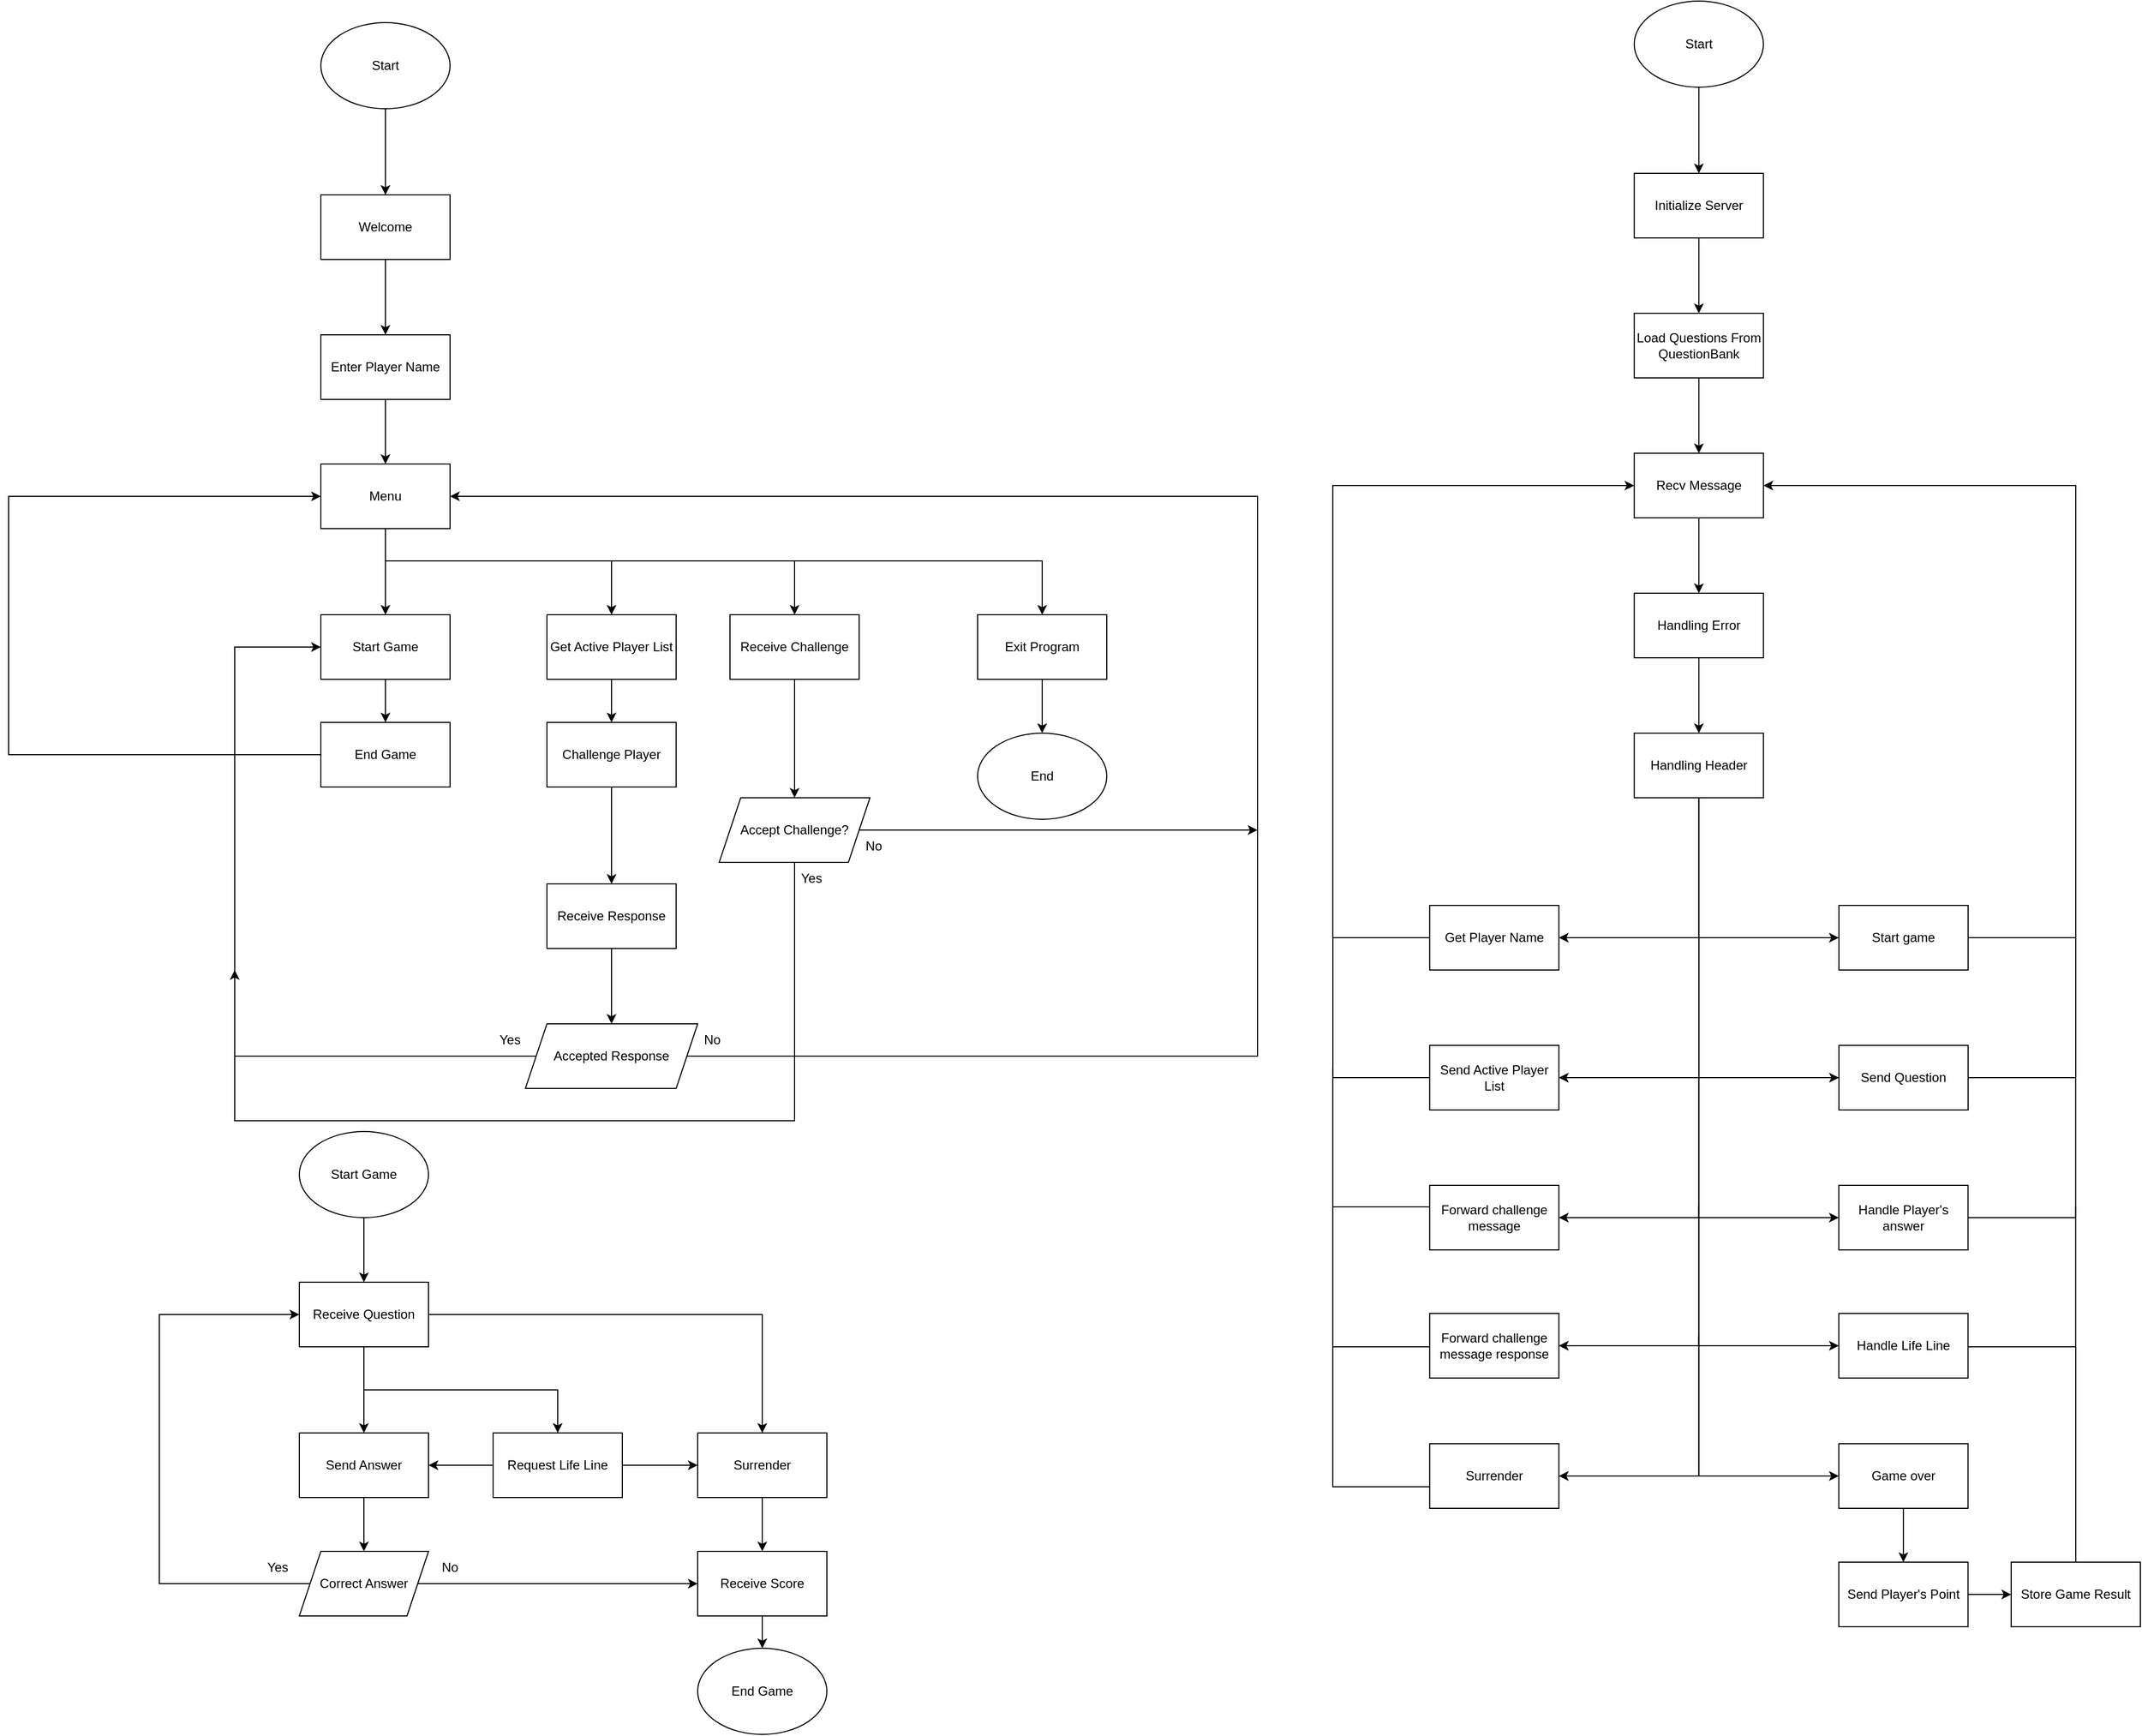 <mxfile version="21.3.7" type="google">
  <diagram name="Page-1" id="sjQcjP6nZ6vpDzcqpWq9">
    <mxGraphModel grid="1" page="1" gridSize="10" guides="1" tooltips="1" connect="1" arrows="1" fold="1" pageScale="1" pageWidth="2336" pageHeight="1654" math="0" shadow="0">
      <root>
        <mxCell id="0" />
        <mxCell id="1" parent="0" />
        <mxCell id="sGOGW33jDADOlJUQ6Ie_-1" value="Start" style="ellipse;whiteSpace=wrap;html=1;" vertex="1" parent="1">
          <mxGeometry x="1559.89" y="20" width="120" height="80" as="geometry" />
        </mxCell>
        <mxCell id="sGOGW33jDADOlJUQ6Ie_-3" value="Initialize Server" style="rounded=0;whiteSpace=wrap;html=1;" vertex="1" parent="1">
          <mxGeometry x="1559.89" y="180" width="120" height="60" as="geometry" />
        </mxCell>
        <mxCell id="sGOGW33jDADOlJUQ6Ie_-4" value="" style="endArrow=classic;html=1;rounded=0;exitX=0.5;exitY=1;exitDx=0;exitDy=0;" edge="1" parent="1" source="sGOGW33jDADOlJUQ6Ie_-1" target="sGOGW33jDADOlJUQ6Ie_-3">
          <mxGeometry width="50" height="50" relative="1" as="geometry">
            <mxPoint x="1629.89" y="310" as="sourcePoint" />
            <mxPoint x="1679.89" y="260" as="targetPoint" />
          </mxGeometry>
        </mxCell>
        <mxCell id="sGOGW33jDADOlJUQ6Ie_-5" value="Start" style="ellipse;whiteSpace=wrap;html=1;" vertex="1" parent="1">
          <mxGeometry x="340" y="40" width="120" height="80" as="geometry" />
        </mxCell>
        <mxCell id="sGOGW33jDADOlJUQ6Ie_-6" value="Welcome" style="rounded=0;whiteSpace=wrap;html=1;" vertex="1" parent="1">
          <mxGeometry x="340" y="200" width="120" height="60" as="geometry" />
        </mxCell>
        <mxCell id="sGOGW33jDADOlJUQ6Ie_-7" value="" style="endArrow=classic;html=1;rounded=0;exitX=0.5;exitY=1;exitDx=0;exitDy=0;" edge="1" parent="1" source="sGOGW33jDADOlJUQ6Ie_-5" target="sGOGW33jDADOlJUQ6Ie_-6">
          <mxGeometry width="50" height="50" relative="1" as="geometry">
            <mxPoint x="410" y="330" as="sourcePoint" />
            <mxPoint x="460" y="280" as="targetPoint" />
          </mxGeometry>
        </mxCell>
        <mxCell id="sGOGW33jDADOlJUQ6Ie_-8" value="Load Questions From QuestionBank" style="rounded=0;whiteSpace=wrap;html=1;" vertex="1" parent="1">
          <mxGeometry x="1559.89" y="310" width="120" height="60" as="geometry" />
        </mxCell>
        <mxCell id="sGOGW33jDADOlJUQ6Ie_-9" value="" style="endArrow=classic;html=1;rounded=0;exitX=0.5;exitY=1;exitDx=0;exitDy=0;" edge="1" parent="1" source="sGOGW33jDADOlJUQ6Ie_-3" target="sGOGW33jDADOlJUQ6Ie_-8">
          <mxGeometry width="50" height="50" relative="1" as="geometry">
            <mxPoint x="1289.89" y="380" as="sourcePoint" />
            <mxPoint x="1339.89" y="330" as="targetPoint" />
          </mxGeometry>
        </mxCell>
        <mxCell id="sGOGW33jDADOlJUQ6Ie_-10" value="Enter Player Name" style="rounded=0;whiteSpace=wrap;html=1;" vertex="1" parent="1">
          <mxGeometry x="340" y="330" width="120" height="60" as="geometry" />
        </mxCell>
        <mxCell id="sGOGW33jDADOlJUQ6Ie_-11" value="" style="endArrow=classic;html=1;rounded=0;exitX=0.5;exitY=1;exitDx=0;exitDy=0;entryX=0.5;entryY=0;entryDx=0;entryDy=0;" edge="1" parent="1" source="sGOGW33jDADOlJUQ6Ie_-6" target="sGOGW33jDADOlJUQ6Ie_-10">
          <mxGeometry width="50" height="50" relative="1" as="geometry">
            <mxPoint x="720" y="410" as="sourcePoint" />
            <mxPoint x="770" y="360" as="targetPoint" />
          </mxGeometry>
        </mxCell>
        <mxCell id="sGOGW33jDADOlJUQ6Ie_-12" value="Menu" style="rounded=0;whiteSpace=wrap;html=1;" vertex="1" parent="1">
          <mxGeometry x="340" y="450" width="120" height="60" as="geometry" />
        </mxCell>
        <mxCell id="sGOGW33jDADOlJUQ6Ie_-13" value="" style="endArrow=classic;html=1;rounded=0;exitX=0.5;exitY=1;exitDx=0;exitDy=0;entryX=0.5;entryY=0;entryDx=0;entryDy=0;" edge="1" parent="1" source="sGOGW33jDADOlJUQ6Ie_-10" target="sGOGW33jDADOlJUQ6Ie_-12">
          <mxGeometry width="50" height="50" relative="1" as="geometry">
            <mxPoint x="720" y="410" as="sourcePoint" />
            <mxPoint x="770" y="360" as="targetPoint" />
          </mxGeometry>
        </mxCell>
        <mxCell id="56DCosw7rQej9qdlcNKe-1" value="Recv Message" style="rounded=0;whiteSpace=wrap;html=1;" vertex="1" parent="1">
          <mxGeometry x="1559.89" y="440" width="120" height="60" as="geometry" />
        </mxCell>
        <mxCell id="56DCosw7rQej9qdlcNKe-2" value="" style="endArrow=classic;html=1;rounded=0;exitX=0.5;exitY=1;exitDx=0;exitDy=0;" edge="1" parent="1" target="56DCosw7rQej9qdlcNKe-1">
          <mxGeometry width="50" height="50" relative="1" as="geometry">
            <mxPoint x="1619.89" y="370" as="sourcePoint" />
            <mxPoint x="1339.89" y="460" as="targetPoint" />
          </mxGeometry>
        </mxCell>
        <mxCell id="56DCosw7rQej9qdlcNKe-3" value="Handling Error" style="rounded=0;whiteSpace=wrap;html=1;" vertex="1" parent="1">
          <mxGeometry x="1559.89" y="570" width="120" height="60" as="geometry" />
        </mxCell>
        <mxCell id="56DCosw7rQej9qdlcNKe-4" value="" style="endArrow=classic;html=1;rounded=0;exitX=0.5;exitY=1;exitDx=0;exitDy=0;" edge="1" parent="1" target="56DCosw7rQej9qdlcNKe-3">
          <mxGeometry width="50" height="50" relative="1" as="geometry">
            <mxPoint x="1619.89" y="500" as="sourcePoint" />
            <mxPoint x="1339.89" y="590" as="targetPoint" />
          </mxGeometry>
        </mxCell>
        <mxCell id="56DCosw7rQej9qdlcNKe-5" value="Handling Header" style="rounded=0;whiteSpace=wrap;html=1;" vertex="1" parent="1">
          <mxGeometry x="1559.89" y="700" width="120" height="60" as="geometry" />
        </mxCell>
        <mxCell id="56DCosw7rQej9qdlcNKe-6" value="" style="endArrow=classic;html=1;rounded=0;exitX=0.5;exitY=1;exitDx=0;exitDy=0;" edge="1" parent="1" target="56DCosw7rQej9qdlcNKe-5">
          <mxGeometry width="50" height="50" relative="1" as="geometry">
            <mxPoint x="1619.89" y="630" as="sourcePoint" />
            <mxPoint x="1339.89" y="720" as="targetPoint" />
          </mxGeometry>
        </mxCell>
        <mxCell id="sGOGW33jDADOlJUQ6Ie_-16" value="Challenge Player" style="rounded=0;whiteSpace=wrap;html=1;" vertex="1" parent="1">
          <mxGeometry x="550" y="690" width="120" height="60" as="geometry" />
        </mxCell>
        <mxCell id="56DCosw7rQej9qdlcNKe-10" style="edgeStyle=orthogonalEdgeStyle;rounded=0;orthogonalLoop=1;jettySize=auto;html=1;entryX=0;entryY=0.5;entryDx=0;entryDy=0;exitX=0;exitY=0.5;exitDx=0;exitDy=0;" edge="1" parent="1" source="56DCosw7rQej9qdlcNKe-7" target="56DCosw7rQej9qdlcNKe-1">
          <mxGeometry relative="1" as="geometry">
            <Array as="points">
              <mxPoint x="1279.89" y="890" />
              <mxPoint x="1279.89" y="470" />
            </Array>
          </mxGeometry>
        </mxCell>
        <mxCell id="56DCosw7rQej9qdlcNKe-7" value="Get Player Name" style="rounded=0;whiteSpace=wrap;html=1;" vertex="1" parent="1">
          <mxGeometry x="1369.89" y="860" width="120" height="60" as="geometry" />
        </mxCell>
        <mxCell id="56DCosw7rQej9qdlcNKe-8" value="" style="endArrow=classic;html=1;rounded=0;exitX=0.5;exitY=1;exitDx=0;exitDy=0;entryX=1;entryY=0.5;entryDx=0;entryDy=0;" edge="1" parent="1" source="56DCosw7rQej9qdlcNKe-5" target="56DCosw7rQej9qdlcNKe-7">
          <mxGeometry width="50" height="50" relative="1" as="geometry">
            <mxPoint x="1419.89" y="630" as="sourcePoint" />
            <mxPoint x="1139.89" y="720" as="targetPoint" />
            <Array as="points">
              <mxPoint x="1619.89" y="890" />
            </Array>
          </mxGeometry>
        </mxCell>
        <mxCell id="sGOGW33jDADOlJUQ6Ie_-18" value="" style="endArrow=classic;html=1;rounded=0;" edge="1" parent="1">
          <mxGeometry width="50" height="50" relative="1" as="geometry">
            <mxPoint x="400" y="510" as="sourcePoint" />
            <mxPoint x="400" y="590" as="targetPoint" />
          </mxGeometry>
        </mxCell>
        <mxCell id="sGOGW33jDADOlJUQ6Ie_-19" value="Receive Challenge" style="rounded=0;whiteSpace=wrap;html=1;" vertex="1" parent="1">
          <mxGeometry x="720" y="590" width="120" height="60" as="geometry" />
        </mxCell>
        <mxCell id="sGOGW33jDADOlJUQ6Ie_-21" value="" style="endArrow=classic;html=1;rounded=0;entryX=0.5;entryY=0;entryDx=0;entryDy=0;" edge="1" parent="1">
          <mxGeometry width="50" height="50" relative="1" as="geometry">
            <mxPoint x="780" y="650" as="sourcePoint" />
            <mxPoint x="780" y="760" as="targetPoint" />
            <Array as="points">
              <mxPoint x="780" y="700" />
            </Array>
          </mxGeometry>
        </mxCell>
        <mxCell id="56DCosw7rQej9qdlcNKe-11" value="Send Active Player List" style="rounded=0;whiteSpace=wrap;html=1;" vertex="1" parent="1">
          <mxGeometry x="1369.89" y="990" width="120" height="60" as="geometry" />
        </mxCell>
        <mxCell id="sGOGW33jDADOlJUQ6Ie_-24" value="Start Game" style="rounded=0;whiteSpace=wrap;html=1;" vertex="1" parent="1">
          <mxGeometry x="340" y="590" width="120" height="60" as="geometry" />
        </mxCell>
        <mxCell id="56DCosw7rQej9qdlcNKe-12" value="" style="endArrow=classic;html=1;rounded=0;exitX=0.5;exitY=1;exitDx=0;exitDy=0;entryX=1;entryY=0.5;entryDx=0;entryDy=0;" edge="1" parent="1" target="56DCosw7rQej9qdlcNKe-11">
          <mxGeometry width="50" height="50" relative="1" as="geometry">
            <mxPoint x="1619.89" y="890" as="sourcePoint" />
            <mxPoint x="1139.89" y="850" as="targetPoint" />
            <Array as="points">
              <mxPoint x="1619.89" y="1020" />
            </Array>
          </mxGeometry>
        </mxCell>
        <mxCell id="56DCosw7rQej9qdlcNKe-13" value="Forward challenge message" style="rounded=0;whiteSpace=wrap;html=1;" vertex="1" parent="1">
          <mxGeometry x="1369.89" y="1120" width="120" height="60" as="geometry" />
        </mxCell>
        <mxCell id="56DCosw7rQej9qdlcNKe-14" value="" style="endArrow=classic;html=1;rounded=0;exitX=0.5;exitY=1;exitDx=0;exitDy=0;entryX=1;entryY=0.5;entryDx=0;entryDy=0;" edge="1" parent="1" target="56DCosw7rQej9qdlcNKe-13">
          <mxGeometry width="50" height="50" relative="1" as="geometry">
            <mxPoint x="1619.89" y="1020" as="sourcePoint" />
            <mxPoint x="1139.89" y="980" as="targetPoint" />
            <Array as="points">
              <mxPoint x="1619.89" y="1150" />
            </Array>
          </mxGeometry>
        </mxCell>
        <mxCell id="sGOGW33jDADOlJUQ6Ie_-26" value="" style="endArrow=classic;html=1;rounded=0;entryX=0.5;entryY=0;entryDx=0;entryDy=0;" edge="1" parent="1" target="O86maG589rp5_lnj7lRw-1">
          <mxGeometry width="50" height="50" relative="1" as="geometry">
            <mxPoint x="400" y="540" as="sourcePoint" />
            <mxPoint x="780" y="560" as="targetPoint" />
            <Array as="points">
              <mxPoint x="610" y="540" />
            </Array>
          </mxGeometry>
        </mxCell>
        <mxCell id="56DCosw7rQej9qdlcNKe-15" value="Forward challenge message response" style="rounded=0;whiteSpace=wrap;html=1;" vertex="1" parent="1">
          <mxGeometry x="1369.89" y="1239" width="120" height="60" as="geometry" />
        </mxCell>
        <mxCell id="sGOGW33jDADOlJUQ6Ie_-27" value="" style="endArrow=classic;html=1;rounded=0;entryX=0.5;entryY=0;entryDx=0;entryDy=0;" edge="1" parent="1" target="sGOGW33jDADOlJUQ6Ie_-19">
          <mxGeometry width="50" height="50" relative="1" as="geometry">
            <mxPoint x="610" y="540" as="sourcePoint" />
            <mxPoint x="780" y="560" as="targetPoint" />
            <Array as="points">
              <mxPoint x="780" y="540" />
            </Array>
          </mxGeometry>
        </mxCell>
        <mxCell id="56DCosw7rQej9qdlcNKe-16" value="" style="endArrow=classic;html=1;rounded=0;exitX=0.5;exitY=1;exitDx=0;exitDy=0;entryX=1;entryY=0.5;entryDx=0;entryDy=0;" edge="1" parent="1" target="56DCosw7rQej9qdlcNKe-15">
          <mxGeometry width="50" height="50" relative="1" as="geometry">
            <mxPoint x="1619.89" y="1139" as="sourcePoint" />
            <mxPoint x="1139.89" y="1099" as="targetPoint" />
            <Array as="points">
              <mxPoint x="1619.89" y="1269" />
            </Array>
          </mxGeometry>
        </mxCell>
        <mxCell id="56DCosw7rQej9qdlcNKe-43" style="edgeStyle=orthogonalEdgeStyle;rounded=0;orthogonalLoop=1;jettySize=auto;html=1;entryX=1;entryY=0.5;entryDx=0;entryDy=0;exitX=1;exitY=0.5;exitDx=0;exitDy=0;" edge="1" parent="1" source="56DCosw7rQej9qdlcNKe-17" target="56DCosw7rQej9qdlcNKe-1">
          <mxGeometry relative="1" as="geometry">
            <Array as="points">
              <mxPoint x="1900" y="890" />
              <mxPoint x="1970" y="890" />
              <mxPoint x="1970" y="470" />
            </Array>
          </mxGeometry>
        </mxCell>
        <mxCell id="56DCosw7rQej9qdlcNKe-17" value="Start game" style="rounded=0;whiteSpace=wrap;html=1;" vertex="1" parent="1">
          <mxGeometry x="1750.0" y="860" width="120" height="60" as="geometry" />
        </mxCell>
        <mxCell id="56DCosw7rQej9qdlcNKe-18" value="" style="endArrow=classic;html=1;rounded=0;exitX=0.5;exitY=1;exitDx=0;exitDy=0;" edge="1" parent="1">
          <mxGeometry width="50" height="50" relative="1" as="geometry">
            <mxPoint x="1619.89" y="760" as="sourcePoint" />
            <mxPoint x="1749.89" y="890" as="targetPoint" />
            <Array as="points">
              <mxPoint x="1619.89" y="890" />
            </Array>
          </mxGeometry>
        </mxCell>
        <mxCell id="sGOGW33jDADOlJUQ6Ie_-28" value="" style="endArrow=classic;html=1;rounded=0;exitX=0.5;exitY=1;exitDx=0;exitDy=0;entryX=0.5;entryY=0;entryDx=0;entryDy=0;" edge="1" parent="1" source="sGOGW33jDADOlJUQ6Ie_-16" target="sGOGW33jDADOlJUQ6Ie_-29">
          <mxGeometry width="50" height="50" relative="1" as="geometry">
            <mxPoint x="590" y="790" as="sourcePoint" />
            <mxPoint x="610" y="790" as="targetPoint" />
          </mxGeometry>
        </mxCell>
        <mxCell id="sGOGW33jDADOlJUQ6Ie_-29" value="Receive Response" style="rounded=0;whiteSpace=wrap;html=1;" vertex="1" parent="1">
          <mxGeometry x="550" y="840" width="120" height="60" as="geometry" />
        </mxCell>
        <mxCell id="56DCosw7rQej9qdlcNKe-19" value="Send Question" style="rounded=0;whiteSpace=wrap;html=1;" vertex="1" parent="1">
          <mxGeometry x="1750.0" y="990" width="120" height="60" as="geometry" />
        </mxCell>
        <mxCell id="56DCosw7rQej9qdlcNKe-20" value="" style="endArrow=classic;html=1;rounded=0;exitX=0.5;exitY=1;exitDx=0;exitDy=0;" edge="1" parent="1">
          <mxGeometry width="50" height="50" relative="1" as="geometry">
            <mxPoint x="1620.0" y="890" as="sourcePoint" />
            <mxPoint x="1750.0" y="1020" as="targetPoint" />
            <Array as="points">
              <mxPoint x="1620.0" y="1020" />
            </Array>
          </mxGeometry>
        </mxCell>
        <mxCell id="56DCosw7rQej9qdlcNKe-23" value="Handle Player&#39;s answer" style="rounded=0;whiteSpace=wrap;html=1;" vertex="1" parent="1">
          <mxGeometry x="1749.89" y="1120" width="120" height="60" as="geometry" />
        </mxCell>
        <mxCell id="56DCosw7rQej9qdlcNKe-24" value="" style="endArrow=classic;html=1;rounded=0;exitX=0.5;exitY=1;exitDx=0;exitDy=0;" edge="1" parent="1">
          <mxGeometry width="50" height="50" relative="1" as="geometry">
            <mxPoint x="1619.89" y="1020" as="sourcePoint" />
            <mxPoint x="1749.89" y="1150" as="targetPoint" />
            <Array as="points">
              <mxPoint x="1619.89" y="1150" />
            </Array>
          </mxGeometry>
        </mxCell>
        <mxCell id="56DCosw7rQej9qdlcNKe-26" value="Handle Life Line" style="rounded=0;whiteSpace=wrap;html=1;" vertex="1" parent="1">
          <mxGeometry x="1749.89" y="1239" width="120" height="60" as="geometry" />
        </mxCell>
        <mxCell id="56DCosw7rQej9qdlcNKe-27" value="" style="endArrow=classic;html=1;rounded=0;exitX=0.5;exitY=1;exitDx=0;exitDy=0;" edge="1" parent="1">
          <mxGeometry width="50" height="50" relative="1" as="geometry">
            <mxPoint x="1619.89" y="1139" as="sourcePoint" />
            <mxPoint x="1749.89" y="1269" as="targetPoint" />
            <Array as="points">
              <mxPoint x="1619.89" y="1269" />
            </Array>
          </mxGeometry>
        </mxCell>
        <mxCell id="56DCosw7rQej9qdlcNKe-30" value="Surrender" style="rounded=0;whiteSpace=wrap;html=1;" vertex="1" parent="1">
          <mxGeometry x="1369.89" y="1360" width="120" height="60" as="geometry" />
        </mxCell>
        <mxCell id="56DCosw7rQej9qdlcNKe-31" value="" style="endArrow=classic;html=1;rounded=0;exitX=0.5;exitY=1;exitDx=0;exitDy=0;entryX=1;entryY=0.5;entryDx=0;entryDy=0;" edge="1" parent="1" target="56DCosw7rQej9qdlcNKe-30">
          <mxGeometry width="50" height="50" relative="1" as="geometry">
            <mxPoint x="1619.89" y="1260" as="sourcePoint" />
            <mxPoint x="1139.89" y="1220" as="targetPoint" />
            <Array as="points">
              <mxPoint x="1619.89" y="1390" />
            </Array>
          </mxGeometry>
        </mxCell>
        <mxCell id="56DCosw7rQej9qdlcNKe-32" value="Send Player&#39;s Point" style="rounded=0;whiteSpace=wrap;html=1;" vertex="1" parent="1">
          <mxGeometry x="1749.89" y="1470" width="120" height="60" as="geometry" />
        </mxCell>
        <mxCell id="56DCosw7rQej9qdlcNKe-34" value="Game over" style="rounded=0;whiteSpace=wrap;html=1;" vertex="1" parent="1">
          <mxGeometry x="1749.89" y="1360" width="120" height="60" as="geometry" />
        </mxCell>
        <mxCell id="56DCosw7rQej9qdlcNKe-35" value="" style="endArrow=classic;html=1;rounded=0;exitX=0.5;exitY=1;exitDx=0;exitDy=0;" edge="1" parent="1">
          <mxGeometry width="50" height="50" relative="1" as="geometry">
            <mxPoint x="1619.89" y="1260" as="sourcePoint" />
            <mxPoint x="1749.89" y="1390" as="targetPoint" />
            <Array as="points">
              <mxPoint x="1619.89" y="1390" />
            </Array>
          </mxGeometry>
        </mxCell>
        <mxCell id="56DCosw7rQej9qdlcNKe-39" value="" style="endArrow=none;html=1;rounded=0;exitX=0;exitY=0.5;exitDx=0;exitDy=0;" edge="1" parent="1">
          <mxGeometry width="50" height="50" relative="1" as="geometry">
            <mxPoint x="1369.89" y="1140" as="sourcePoint" />
            <mxPoint x="1279.89" y="1010" as="targetPoint" />
            <Array as="points">
              <mxPoint x="1279.89" y="1140" />
            </Array>
          </mxGeometry>
        </mxCell>
        <mxCell id="56DCosw7rQej9qdlcNKe-38" value="" style="endArrow=none;html=1;rounded=0;exitX=0;exitY=0.5;exitDx=0;exitDy=0;" edge="1" parent="1" source="56DCosw7rQej9qdlcNKe-11">
          <mxGeometry width="50" height="50" relative="1" as="geometry">
            <mxPoint x="1390" y="980" as="sourcePoint" />
            <mxPoint x="1280" y="890" as="targetPoint" />
            <Array as="points">
              <mxPoint x="1280" y="1020" />
            </Array>
          </mxGeometry>
        </mxCell>
        <mxCell id="56DCosw7rQej9qdlcNKe-41" value="" style="endArrow=none;html=1;rounded=0;exitX=0;exitY=0.5;exitDx=0;exitDy=0;" edge="1" parent="1">
          <mxGeometry width="50" height="50" relative="1" as="geometry">
            <mxPoint x="1369.89" y="1400" as="sourcePoint" />
            <mxPoint x="1279.89" y="1270" as="targetPoint" />
            <Array as="points">
              <mxPoint x="1279.89" y="1400" />
            </Array>
          </mxGeometry>
        </mxCell>
        <mxCell id="56DCosw7rQej9qdlcNKe-40" value="" style="endArrow=none;html=1;rounded=0;exitX=0;exitY=0.5;exitDx=0;exitDy=0;" edge="1" parent="1">
          <mxGeometry width="50" height="50" relative="1" as="geometry">
            <mxPoint x="1369.89" y="1270" as="sourcePoint" />
            <mxPoint x="1279.89" y="1140" as="targetPoint" />
            <Array as="points">
              <mxPoint x="1279.89" y="1270" />
            </Array>
          </mxGeometry>
        </mxCell>
        <mxCell id="56DCosw7rQej9qdlcNKe-44" value="" style="endArrow=none;html=1;rounded=0;exitX=1;exitY=0.5;exitDx=0;exitDy=0;" edge="1" parent="1" source="56DCosw7rQej9qdlcNKe-19">
          <mxGeometry width="50" height="50" relative="1" as="geometry">
            <mxPoint x="1390" y="1230" as="sourcePoint" />
            <mxPoint x="1970" y="890" as="targetPoint" />
            <Array as="points">
              <mxPoint x="1970" y="1020" />
            </Array>
          </mxGeometry>
        </mxCell>
        <mxCell id="56DCosw7rQej9qdlcNKe-46" value="" style="endArrow=none;html=1;rounded=0;exitX=1;exitY=0.5;exitDx=0;exitDy=0;" edge="1" parent="1">
          <mxGeometry width="50" height="50" relative="1" as="geometry">
            <mxPoint x="1869.89" y="1270" as="sourcePoint" />
            <mxPoint x="1969.89" y="1140" as="targetPoint" />
            <Array as="points">
              <mxPoint x="1969.89" y="1270" />
            </Array>
          </mxGeometry>
        </mxCell>
        <mxCell id="56DCosw7rQej9qdlcNKe-45" value="" style="endArrow=none;html=1;rounded=0;exitX=1;exitY=0.5;exitDx=0;exitDy=0;" edge="1" parent="1">
          <mxGeometry width="50" height="50" relative="1" as="geometry">
            <mxPoint x="1869.89" y="1150" as="sourcePoint" />
            <mxPoint x="1969.89" y="1020" as="targetPoint" />
            <Array as="points">
              <mxPoint x="1969.89" y="1150" />
            </Array>
          </mxGeometry>
        </mxCell>
        <mxCell id="sGOGW33jDADOlJUQ6Ie_-39" value="Exit Program" style="rounded=0;whiteSpace=wrap;html=1;" vertex="1" parent="1">
          <mxGeometry x="950" y="590" width="120" height="60" as="geometry" />
        </mxCell>
        <mxCell id="sGOGW33jDADOlJUQ6Ie_-41" value="" style="endArrow=classic;html=1;rounded=0;entryX=0.5;entryY=0;entryDx=0;entryDy=0;" edge="1" parent="1" target="sGOGW33jDADOlJUQ6Ie_-39">
          <mxGeometry width="50" height="50" relative="1" as="geometry">
            <mxPoint x="780" y="540" as="sourcePoint" />
            <mxPoint x="730" y="560" as="targetPoint" />
            <Array as="points">
              <mxPoint x="1010" y="540" />
            </Array>
          </mxGeometry>
        </mxCell>
        <mxCell id="sGOGW33jDADOlJUQ6Ie_-42" value="" style="endArrow=classic;html=1;rounded=0;exitX=0.5;exitY=1;exitDx=0;exitDy=0;entryX=0.5;entryY=0;entryDx=0;entryDy=0;" edge="1" parent="1" source="sGOGW33jDADOlJUQ6Ie_-39" target="sGOGW33jDADOlJUQ6Ie_-43">
          <mxGeometry width="50" height="50" relative="1" as="geometry">
            <mxPoint x="680" y="710" as="sourcePoint" />
            <mxPoint x="1080" y="690" as="targetPoint" />
          </mxGeometry>
        </mxCell>
        <mxCell id="sGOGW33jDADOlJUQ6Ie_-43" value="End" style="ellipse;whiteSpace=wrap;html=1;" vertex="1" parent="1">
          <mxGeometry x="950" y="700" width="120" height="80" as="geometry" />
        </mxCell>
        <mxCell id="sGOGW33jDADOlJUQ6Ie_-51" value="End Game" style="rounded=0;whiteSpace=wrap;html=1;" vertex="1" parent="1">
          <mxGeometry x="340" y="690" width="120" height="60" as="geometry" />
        </mxCell>
        <mxCell id="sGOGW33jDADOlJUQ6Ie_-52" value="" style="endArrow=classic;html=1;rounded=0;exitX=0.5;exitY=1;exitDx=0;exitDy=0;entryX=0.5;entryY=0;entryDx=0;entryDy=0;" edge="1" parent="1" source="sGOGW33jDADOlJUQ6Ie_-24" target="sGOGW33jDADOlJUQ6Ie_-51">
          <mxGeometry width="50" height="50" relative="1" as="geometry">
            <mxPoint x="540" y="810" as="sourcePoint" />
            <mxPoint x="590" y="760" as="targetPoint" />
          </mxGeometry>
        </mxCell>
        <mxCell id="sGOGW33jDADOlJUQ6Ie_-56" value="Start Game" style="ellipse;whiteSpace=wrap;html=1;" vertex="1" parent="1">
          <mxGeometry x="320" y="1070" width="120" height="80" as="geometry" />
        </mxCell>
        <mxCell id="sGOGW33jDADOlJUQ6Ie_-57" value="End Game" style="ellipse;whiteSpace=wrap;html=1;" vertex="1" parent="1">
          <mxGeometry x="690" y="1550" width="120" height="80" as="geometry" />
        </mxCell>
        <mxCell id="sGOGW33jDADOlJUQ6Ie_-58" value="Receive Question" style="rounded=0;whiteSpace=wrap;html=1;" vertex="1" parent="1">
          <mxGeometry x="320" y="1210" width="120" height="60" as="geometry" />
        </mxCell>
        <mxCell id="sGOGW33jDADOlJUQ6Ie_-59" value="" style="endArrow=classic;html=1;rounded=0;exitX=0.5;exitY=1;exitDx=0;exitDy=0;entryX=0.5;entryY=0;entryDx=0;entryDy=0;" edge="1" parent="1" source="sGOGW33jDADOlJUQ6Ie_-56" target="sGOGW33jDADOlJUQ6Ie_-58">
          <mxGeometry width="50" height="50" relative="1" as="geometry">
            <mxPoint x="290" y="1260" as="sourcePoint" />
            <mxPoint x="340" y="1210" as="targetPoint" />
          </mxGeometry>
        </mxCell>
        <mxCell id="sGOGW33jDADOlJUQ6Ie_-60" value="" style="endArrow=classic;html=1;rounded=0;exitX=0.5;exitY=1;exitDx=0;exitDy=0;" edge="1" parent="1" source="sGOGW33jDADOlJUQ6Ie_-58">
          <mxGeometry width="50" height="50" relative="1" as="geometry">
            <mxPoint x="290" y="1260" as="sourcePoint" />
            <mxPoint x="380" y="1350" as="targetPoint" />
          </mxGeometry>
        </mxCell>
        <mxCell id="sGOGW33jDADOlJUQ6Ie_-61" value="Send Answer" style="rounded=0;whiteSpace=wrap;html=1;" vertex="1" parent="1">
          <mxGeometry x="320" y="1350" width="120" height="60" as="geometry" />
        </mxCell>
        <mxCell id="sGOGW33jDADOlJUQ6Ie_-62" value="" style="endArrow=classic;html=1;rounded=0;" edge="1" parent="1">
          <mxGeometry width="50" height="50" relative="1" as="geometry">
            <mxPoint x="380" y="1310" as="sourcePoint" />
            <mxPoint x="560" y="1350" as="targetPoint" />
            <Array as="points">
              <mxPoint x="560" y="1310" />
            </Array>
          </mxGeometry>
        </mxCell>
        <mxCell id="sGOGW33jDADOlJUQ6Ie_-63" value="Request Life Line" style="rounded=0;whiteSpace=wrap;html=1;" vertex="1" parent="1">
          <mxGeometry x="500" y="1350" width="120" height="60" as="geometry" />
        </mxCell>
        <mxCell id="sGOGW33jDADOlJUQ6Ie_-64" value="" style="endArrow=classic;html=1;rounded=0;exitX=0;exitY=0.5;exitDx=0;exitDy=0;entryX=1;entryY=0.5;entryDx=0;entryDy=0;" edge="1" parent="1" source="sGOGW33jDADOlJUQ6Ie_-63" target="sGOGW33jDADOlJUQ6Ie_-61">
          <mxGeometry width="50" height="50" relative="1" as="geometry">
            <mxPoint x="290" y="1260" as="sourcePoint" />
            <mxPoint x="340" y="1210" as="targetPoint" />
          </mxGeometry>
        </mxCell>
        <mxCell id="sGOGW33jDADOlJUQ6Ie_-65" value="Surrender" style="rounded=0;whiteSpace=wrap;html=1;" vertex="1" parent="1">
          <mxGeometry x="690" y="1350" width="120" height="60" as="geometry" />
        </mxCell>
        <mxCell id="sGOGW33jDADOlJUQ6Ie_-67" value="Accept Challenge?" style="shape=parallelogram;perimeter=parallelogramPerimeter;whiteSpace=wrap;html=1;fixedSize=1;" vertex="1" parent="1">
          <mxGeometry x="710" y="760" width="140" height="60" as="geometry" />
        </mxCell>
        <mxCell id="sGOGW33jDADOlJUQ6Ie_-69" value="Accepted Response" style="shape=parallelogram;perimeter=parallelogramPerimeter;whiteSpace=wrap;html=1;fixedSize=1;" vertex="1" parent="1">
          <mxGeometry x="530" y="970" width="160" height="60" as="geometry" />
        </mxCell>
        <mxCell id="sGOGW33jDADOlJUQ6Ie_-70" value="" style="endArrow=classic;html=1;rounded=0;exitX=0.5;exitY=1;exitDx=0;exitDy=0;entryX=0.5;entryY=0;entryDx=0;entryDy=0;" edge="1" parent="1" source="sGOGW33jDADOlJUQ6Ie_-29" target="sGOGW33jDADOlJUQ6Ie_-69">
          <mxGeometry width="50" height="50" relative="1" as="geometry">
            <mxPoint x="660" y="890" as="sourcePoint" />
            <mxPoint x="710" y="840" as="targetPoint" />
          </mxGeometry>
        </mxCell>
        <mxCell id="sGOGW33jDADOlJUQ6Ie_-71" value="" style="endArrow=classic;html=1;rounded=0;exitX=0;exitY=0.5;exitDx=0;exitDy=0;entryX=0;entryY=0.5;entryDx=0;entryDy=0;" edge="1" parent="1" source="sGOGW33jDADOlJUQ6Ie_-69" target="sGOGW33jDADOlJUQ6Ie_-24">
          <mxGeometry width="50" height="50" relative="1" as="geometry">
            <mxPoint x="660" y="810" as="sourcePoint" />
            <mxPoint x="270" y="910" as="targetPoint" />
            <Array as="points">
              <mxPoint x="260" y="1000" />
              <mxPoint x="260" y="750" />
              <mxPoint x="260" y="620" />
            </Array>
          </mxGeometry>
        </mxCell>
        <mxCell id="sGOGW33jDADOlJUQ6Ie_-72" value="Yes" style="text;strokeColor=none;fillColor=none;align=left;verticalAlign=middle;spacingLeft=4;spacingRight=4;overflow=hidden;points=[[0,0.5],[1,0.5]];portConstraint=eastwest;rotatable=0;whiteSpace=wrap;html=1;" vertex="1" parent="1">
          <mxGeometry x="500" y="970" width="80" height="30" as="geometry" />
        </mxCell>
        <mxCell id="sGOGW33jDADOlJUQ6Ie_-75" value="" style="endArrow=classic;html=1;rounded=0;exitX=0.5;exitY=1;exitDx=0;exitDy=0;" edge="1" parent="1" source="sGOGW33jDADOlJUQ6Ie_-67">
          <mxGeometry width="50" height="50" relative="1" as="geometry">
            <mxPoint x="600" y="810" as="sourcePoint" />
            <mxPoint x="260" y="920" as="targetPoint" />
            <Array as="points">
              <mxPoint x="780" y="1060" />
              <mxPoint x="260" y="1060" />
            </Array>
          </mxGeometry>
        </mxCell>
        <mxCell id="sGOGW33jDADOlJUQ6Ie_-76" value="Yes" style="text;strokeColor=none;fillColor=none;align=left;verticalAlign=middle;spacingLeft=4;spacingRight=4;overflow=hidden;points=[[0,0.5],[1,0.5]];portConstraint=eastwest;rotatable=0;whiteSpace=wrap;html=1;" vertex="1" parent="1">
          <mxGeometry x="780" y="820" width="80" height="30" as="geometry" />
        </mxCell>
        <mxCell id="sGOGW33jDADOlJUQ6Ie_-77" value="" style="endArrow=classic;html=1;rounded=0;exitX=1;exitY=0.5;exitDx=0;exitDy=0;entryX=1;entryY=0.5;entryDx=0;entryDy=0;" edge="1" parent="1" source="sGOGW33jDADOlJUQ6Ie_-69" target="sGOGW33jDADOlJUQ6Ie_-12">
          <mxGeometry width="50" height="50" relative="1" as="geometry">
            <mxPoint x="600" y="810" as="sourcePoint" />
            <mxPoint x="650" y="760" as="targetPoint" />
            <Array as="points">
              <mxPoint x="1210" y="1000" />
              <mxPoint x="1210" y="480" />
            </Array>
          </mxGeometry>
        </mxCell>
        <mxCell id="sGOGW33jDADOlJUQ6Ie_-78" value="No" style="text;strokeColor=none;fillColor=none;align=left;verticalAlign=middle;spacingLeft=4;spacingRight=4;overflow=hidden;points=[[0,0.5],[1,0.5]];portConstraint=eastwest;rotatable=0;whiteSpace=wrap;html=1;" vertex="1" parent="1">
          <mxGeometry x="690" y="970" width="80" height="30" as="geometry" />
        </mxCell>
        <mxCell id="sGOGW33jDADOlJUQ6Ie_-79" value="" style="endArrow=classic;html=1;rounded=0;exitX=1;exitY=0.5;exitDx=0;exitDy=0;" edge="1" parent="1" source="sGOGW33jDADOlJUQ6Ie_-67">
          <mxGeometry width="50" height="50" relative="1" as="geometry">
            <mxPoint x="600" y="810" as="sourcePoint" />
            <mxPoint x="1210" y="790" as="targetPoint" />
          </mxGeometry>
        </mxCell>
        <mxCell id="sGOGW33jDADOlJUQ6Ie_-80" value="No" style="text;strokeColor=none;fillColor=none;align=left;verticalAlign=middle;spacingLeft=4;spacingRight=4;overflow=hidden;points=[[0,0.5],[1,0.5]];portConstraint=eastwest;rotatable=0;whiteSpace=wrap;html=1;" vertex="1" parent="1">
          <mxGeometry x="840" y="790" width="80" height="30" as="geometry" />
        </mxCell>
        <mxCell id="sGOGW33jDADOlJUQ6Ie_-83" value="" style="endArrow=classic;html=1;rounded=0;exitX=1;exitY=0.5;exitDx=0;exitDy=0;entryX=0;entryY=0.5;entryDx=0;entryDy=0;" edge="1" parent="1" source="sGOGW33jDADOlJUQ6Ie_-63" target="sGOGW33jDADOlJUQ6Ie_-65">
          <mxGeometry width="50" height="50" relative="1" as="geometry">
            <mxPoint x="420" y="1420" as="sourcePoint" />
            <mxPoint x="470" y="1370" as="targetPoint" />
          </mxGeometry>
        </mxCell>
        <mxCell id="sGOGW33jDADOlJUQ6Ie_-84" value="" style="endArrow=classic;html=1;rounded=0;exitX=1;exitY=0.5;exitDx=0;exitDy=0;entryX=0.5;entryY=0;entryDx=0;entryDy=0;" edge="1" parent="1" source="sGOGW33jDADOlJUQ6Ie_-58" target="sGOGW33jDADOlJUQ6Ie_-65">
          <mxGeometry width="50" height="50" relative="1" as="geometry">
            <mxPoint x="420" y="1420" as="sourcePoint" />
            <mxPoint x="470" y="1370" as="targetPoint" />
            <Array as="points">
              <mxPoint x="750" y="1240" />
            </Array>
          </mxGeometry>
        </mxCell>
        <mxCell id="sGOGW33jDADOlJUQ6Ie_-86" value="" style="endArrow=classic;html=1;rounded=0;exitX=0.5;exitY=1;exitDx=0;exitDy=0;" edge="1" parent="1" source="sGOGW33jDADOlJUQ6Ie_-61">
          <mxGeometry width="50" height="50" relative="1" as="geometry">
            <mxPoint x="420" y="1420" as="sourcePoint" />
            <mxPoint x="380" y="1460" as="targetPoint" />
          </mxGeometry>
        </mxCell>
        <mxCell id="sGOGW33jDADOlJUQ6Ie_-87" value="Correct Answer" style="shape=parallelogram;perimeter=parallelogramPerimeter;whiteSpace=wrap;html=1;fixedSize=1;" vertex="1" parent="1">
          <mxGeometry x="320" y="1460" width="120" height="60" as="geometry" />
        </mxCell>
        <mxCell id="sGOGW33jDADOlJUQ6Ie_-88" value="" style="endArrow=classic;html=1;rounded=0;exitX=0;exitY=0.5;exitDx=0;exitDy=0;entryX=0;entryY=0.5;entryDx=0;entryDy=0;" edge="1" parent="1" source="sGOGW33jDADOlJUQ6Ie_-87" target="sGOGW33jDADOlJUQ6Ie_-58">
          <mxGeometry width="50" height="50" relative="1" as="geometry">
            <mxPoint x="420" y="1420" as="sourcePoint" />
            <mxPoint x="470" y="1370" as="targetPoint" />
            <Array as="points">
              <mxPoint x="190" y="1490" />
              <mxPoint x="190" y="1240" />
            </Array>
          </mxGeometry>
        </mxCell>
        <mxCell id="sGOGW33jDADOlJUQ6Ie_-89" value="Yes" style="text;html=1;strokeColor=none;fillColor=none;align=center;verticalAlign=middle;whiteSpace=wrap;rounded=0;" vertex="1" parent="1">
          <mxGeometry x="270" y="1460" width="60" height="30" as="geometry" />
        </mxCell>
        <mxCell id="sGOGW33jDADOlJUQ6Ie_-90" value="" style="endArrow=classic;html=1;rounded=0;exitX=1;exitY=0.5;exitDx=0;exitDy=0;entryX=0;entryY=0.5;entryDx=0;entryDy=0;" edge="1" parent="1" source="sGOGW33jDADOlJUQ6Ie_-87" target="sGOGW33jDADOlJUQ6Ie_-91">
          <mxGeometry width="50" height="50" relative="1" as="geometry">
            <mxPoint x="420" y="1420" as="sourcePoint" />
            <mxPoint x="680" y="1490" as="targetPoint" />
          </mxGeometry>
        </mxCell>
        <mxCell id="sGOGW33jDADOlJUQ6Ie_-91" value="Receive Score" style="rounded=0;whiteSpace=wrap;html=1;" vertex="1" parent="1">
          <mxGeometry x="690" y="1460" width="120" height="60" as="geometry" />
        </mxCell>
        <mxCell id="sGOGW33jDADOlJUQ6Ie_-92" value="" style="endArrow=classic;html=1;rounded=0;exitX=0.5;exitY=1;exitDx=0;exitDy=0;entryX=0.5;entryY=0;entryDx=0;entryDy=0;" edge="1" parent="1" source="sGOGW33jDADOlJUQ6Ie_-65" target="sGOGW33jDADOlJUQ6Ie_-91">
          <mxGeometry width="50" height="50" relative="1" as="geometry">
            <mxPoint x="420" y="1420" as="sourcePoint" />
            <mxPoint x="470" y="1370" as="targetPoint" />
          </mxGeometry>
        </mxCell>
        <mxCell id="sGOGW33jDADOlJUQ6Ie_-93" value="" style="endArrow=classic;html=1;rounded=0;exitX=0.5;exitY=1;exitDx=0;exitDy=0;" edge="1" parent="1" source="sGOGW33jDADOlJUQ6Ie_-91" target="sGOGW33jDADOlJUQ6Ie_-57">
          <mxGeometry width="50" height="50" relative="1" as="geometry">
            <mxPoint x="420" y="1420" as="sourcePoint" />
            <mxPoint x="470" y="1370" as="targetPoint" />
          </mxGeometry>
        </mxCell>
        <mxCell id="sGOGW33jDADOlJUQ6Ie_-94" value="No" style="text;html=1;strokeColor=none;fillColor=none;align=center;verticalAlign=middle;whiteSpace=wrap;rounded=0;" vertex="1" parent="1">
          <mxGeometry x="430" y="1460" width="60" height="30" as="geometry" />
        </mxCell>
        <mxCell id="o2gdJQzme35ErxQrAIAd-2" value="" style="endArrow=classic;html=1;rounded=0;exitX=0;exitY=0.5;exitDx=0;exitDy=0;entryX=0;entryY=0.5;entryDx=0;entryDy=0;" edge="1" parent="1" source="sGOGW33jDADOlJUQ6Ie_-51" target="sGOGW33jDADOlJUQ6Ie_-12">
          <mxGeometry width="50" height="50" relative="1" as="geometry">
            <mxPoint x="700" y="810" as="sourcePoint" />
            <mxPoint x="50" y="620" as="targetPoint" />
            <Array as="points">
              <mxPoint x="50" y="720" />
              <mxPoint x="50" y="480" />
            </Array>
          </mxGeometry>
        </mxCell>
        <mxCell id="o2gdJQzme35ErxQrAIAd-3" value="Store Game Result" style="rounded=0;whiteSpace=wrap;html=1;" vertex="1" parent="1">
          <mxGeometry x="1910" y="1470" width="120" height="60" as="geometry" />
        </mxCell>
        <mxCell id="o2gdJQzme35ErxQrAIAd-4" value="" style="endArrow=classic;html=1;rounded=0;exitX=1;exitY=0.5;exitDx=0;exitDy=0;" edge="1" parent="1" source="56DCosw7rQej9qdlcNKe-32" target="o2gdJQzme35ErxQrAIAd-3">
          <mxGeometry width="50" height="50" relative="1" as="geometry">
            <mxPoint x="1870" y="1400" as="sourcePoint" />
            <mxPoint x="1950" y="1160" as="targetPoint" />
          </mxGeometry>
        </mxCell>
        <mxCell id="o2gdJQzme35ErxQrAIAd-5" value="" style="endArrow=none;html=1;rounded=0;" edge="1" parent="1">
          <mxGeometry width="50" height="50" relative="1" as="geometry">
            <mxPoint x="1970" y="1360" as="sourcePoint" />
            <mxPoint x="1970" y="1270" as="targetPoint" />
          </mxGeometry>
        </mxCell>
        <mxCell id="o2gdJQzme35ErxQrAIAd-6" value="" style="endArrow=classic;html=1;rounded=0;exitX=0.5;exitY=1;exitDx=0;exitDy=0;entryX=0.5;entryY=0;entryDx=0;entryDy=0;" edge="1" parent="1" source="56DCosw7rQej9qdlcNKe-34" target="56DCosw7rQej9qdlcNKe-32">
          <mxGeometry width="50" height="50" relative="1" as="geometry">
            <mxPoint x="1480" y="1310" as="sourcePoint" />
            <mxPoint x="1530" y="1260" as="targetPoint" />
          </mxGeometry>
        </mxCell>
        <mxCell id="o2gdJQzme35ErxQrAIAd-9" value="" style="endArrow=none;html=1;rounded=0;exitX=0.5;exitY=0;exitDx=0;exitDy=0;" edge="1" parent="1" source="o2gdJQzme35ErxQrAIAd-3">
          <mxGeometry width="50" height="50" relative="1" as="geometry">
            <mxPoint x="1480" y="1310" as="sourcePoint" />
            <mxPoint x="1970" y="1360" as="targetPoint" />
          </mxGeometry>
        </mxCell>
        <mxCell id="O86maG589rp5_lnj7lRw-2" style="edgeStyle=orthogonalEdgeStyle;rounded=0;orthogonalLoop=1;jettySize=auto;html=1;exitX=0.5;exitY=1;exitDx=0;exitDy=0;" edge="1" parent="1" source="O86maG589rp5_lnj7lRw-1" target="sGOGW33jDADOlJUQ6Ie_-16">
          <mxGeometry relative="1" as="geometry" />
        </mxCell>
        <mxCell id="O86maG589rp5_lnj7lRw-1" value="Get Active Player List" style="rounded=0;whiteSpace=wrap;html=1;" vertex="1" parent="1">
          <mxGeometry x="550" y="590" width="120" height="60" as="geometry" />
        </mxCell>
      </root>
    </mxGraphModel>
  </diagram>
</mxfile>
